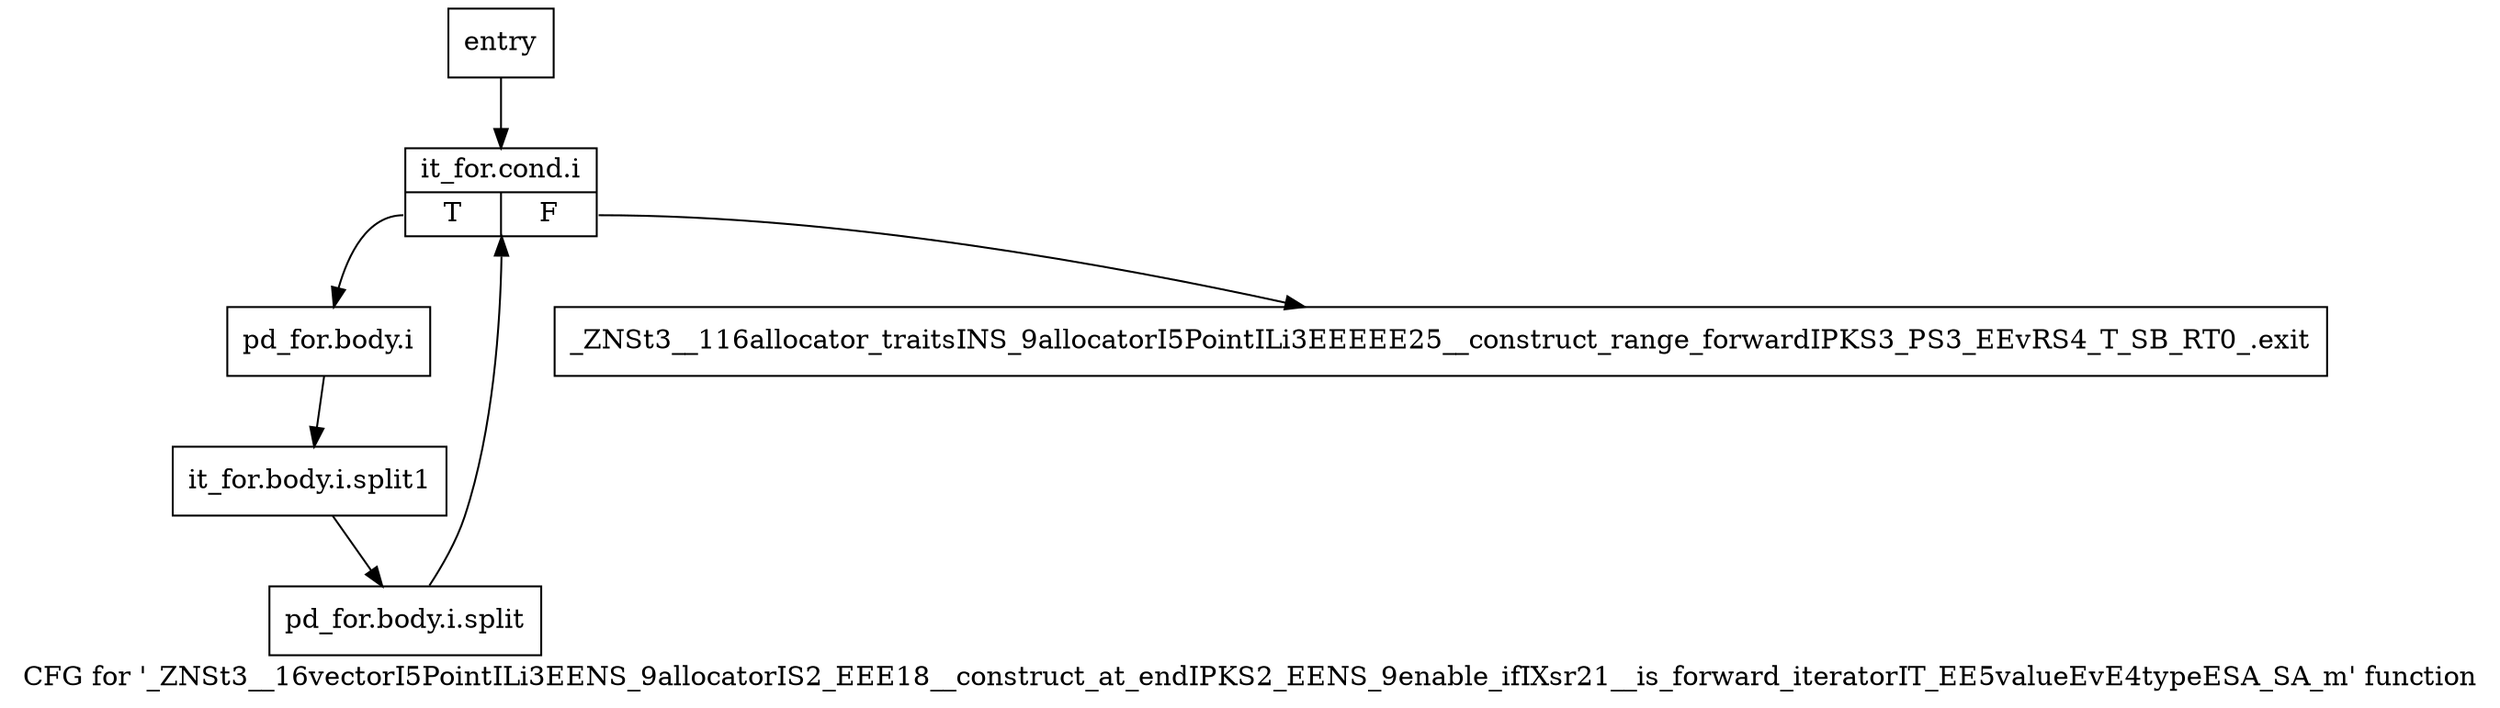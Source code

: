digraph "CFG for '_ZNSt3__16vectorI5PointILi3EENS_9allocatorIS2_EEE18__construct_at_endIPKS2_EENS_9enable_ifIXsr21__is_forward_iteratorIT_EE5valueEvE4typeESA_SA_m' function" {
	label="CFG for '_ZNSt3__16vectorI5PointILi3EENS_9allocatorIS2_EEE18__construct_at_endIPKS2_EENS_9enable_ifIXsr21__is_forward_iteratorIT_EE5valueEvE4typeESA_SA_m' function";

	Node0x46983e0 [shape=record,label="{entry}"];
	Node0x46983e0 -> Node0x4698430;
	Node0x4698430 [shape=record,label="{it_for.cond.i|{<s0>T|<s1>F}}"];
	Node0x4698430:s0 -> Node0x4698480;
	Node0x4698430:s1 -> Node0x46984d0;
	Node0x4698480 [shape=record,label="{pd_for.body.i}"];
	Node0x4698480 -> Node0xa930ee0;
	Node0xa930ee0 [shape=record,label="{it_for.body.i.split1}"];
	Node0xa930ee0 -> Node0xa754d50;
	Node0xa754d50 [shape=record,label="{pd_for.body.i.split}"];
	Node0xa754d50 -> Node0x4698430;
	Node0x46984d0 [shape=record,label="{_ZNSt3__116allocator_traitsINS_9allocatorI5PointILi3EEEEE25__construct_range_forwardIPKS3_PS3_EEvRS4_T_SB_RT0_.exit}"];
}
